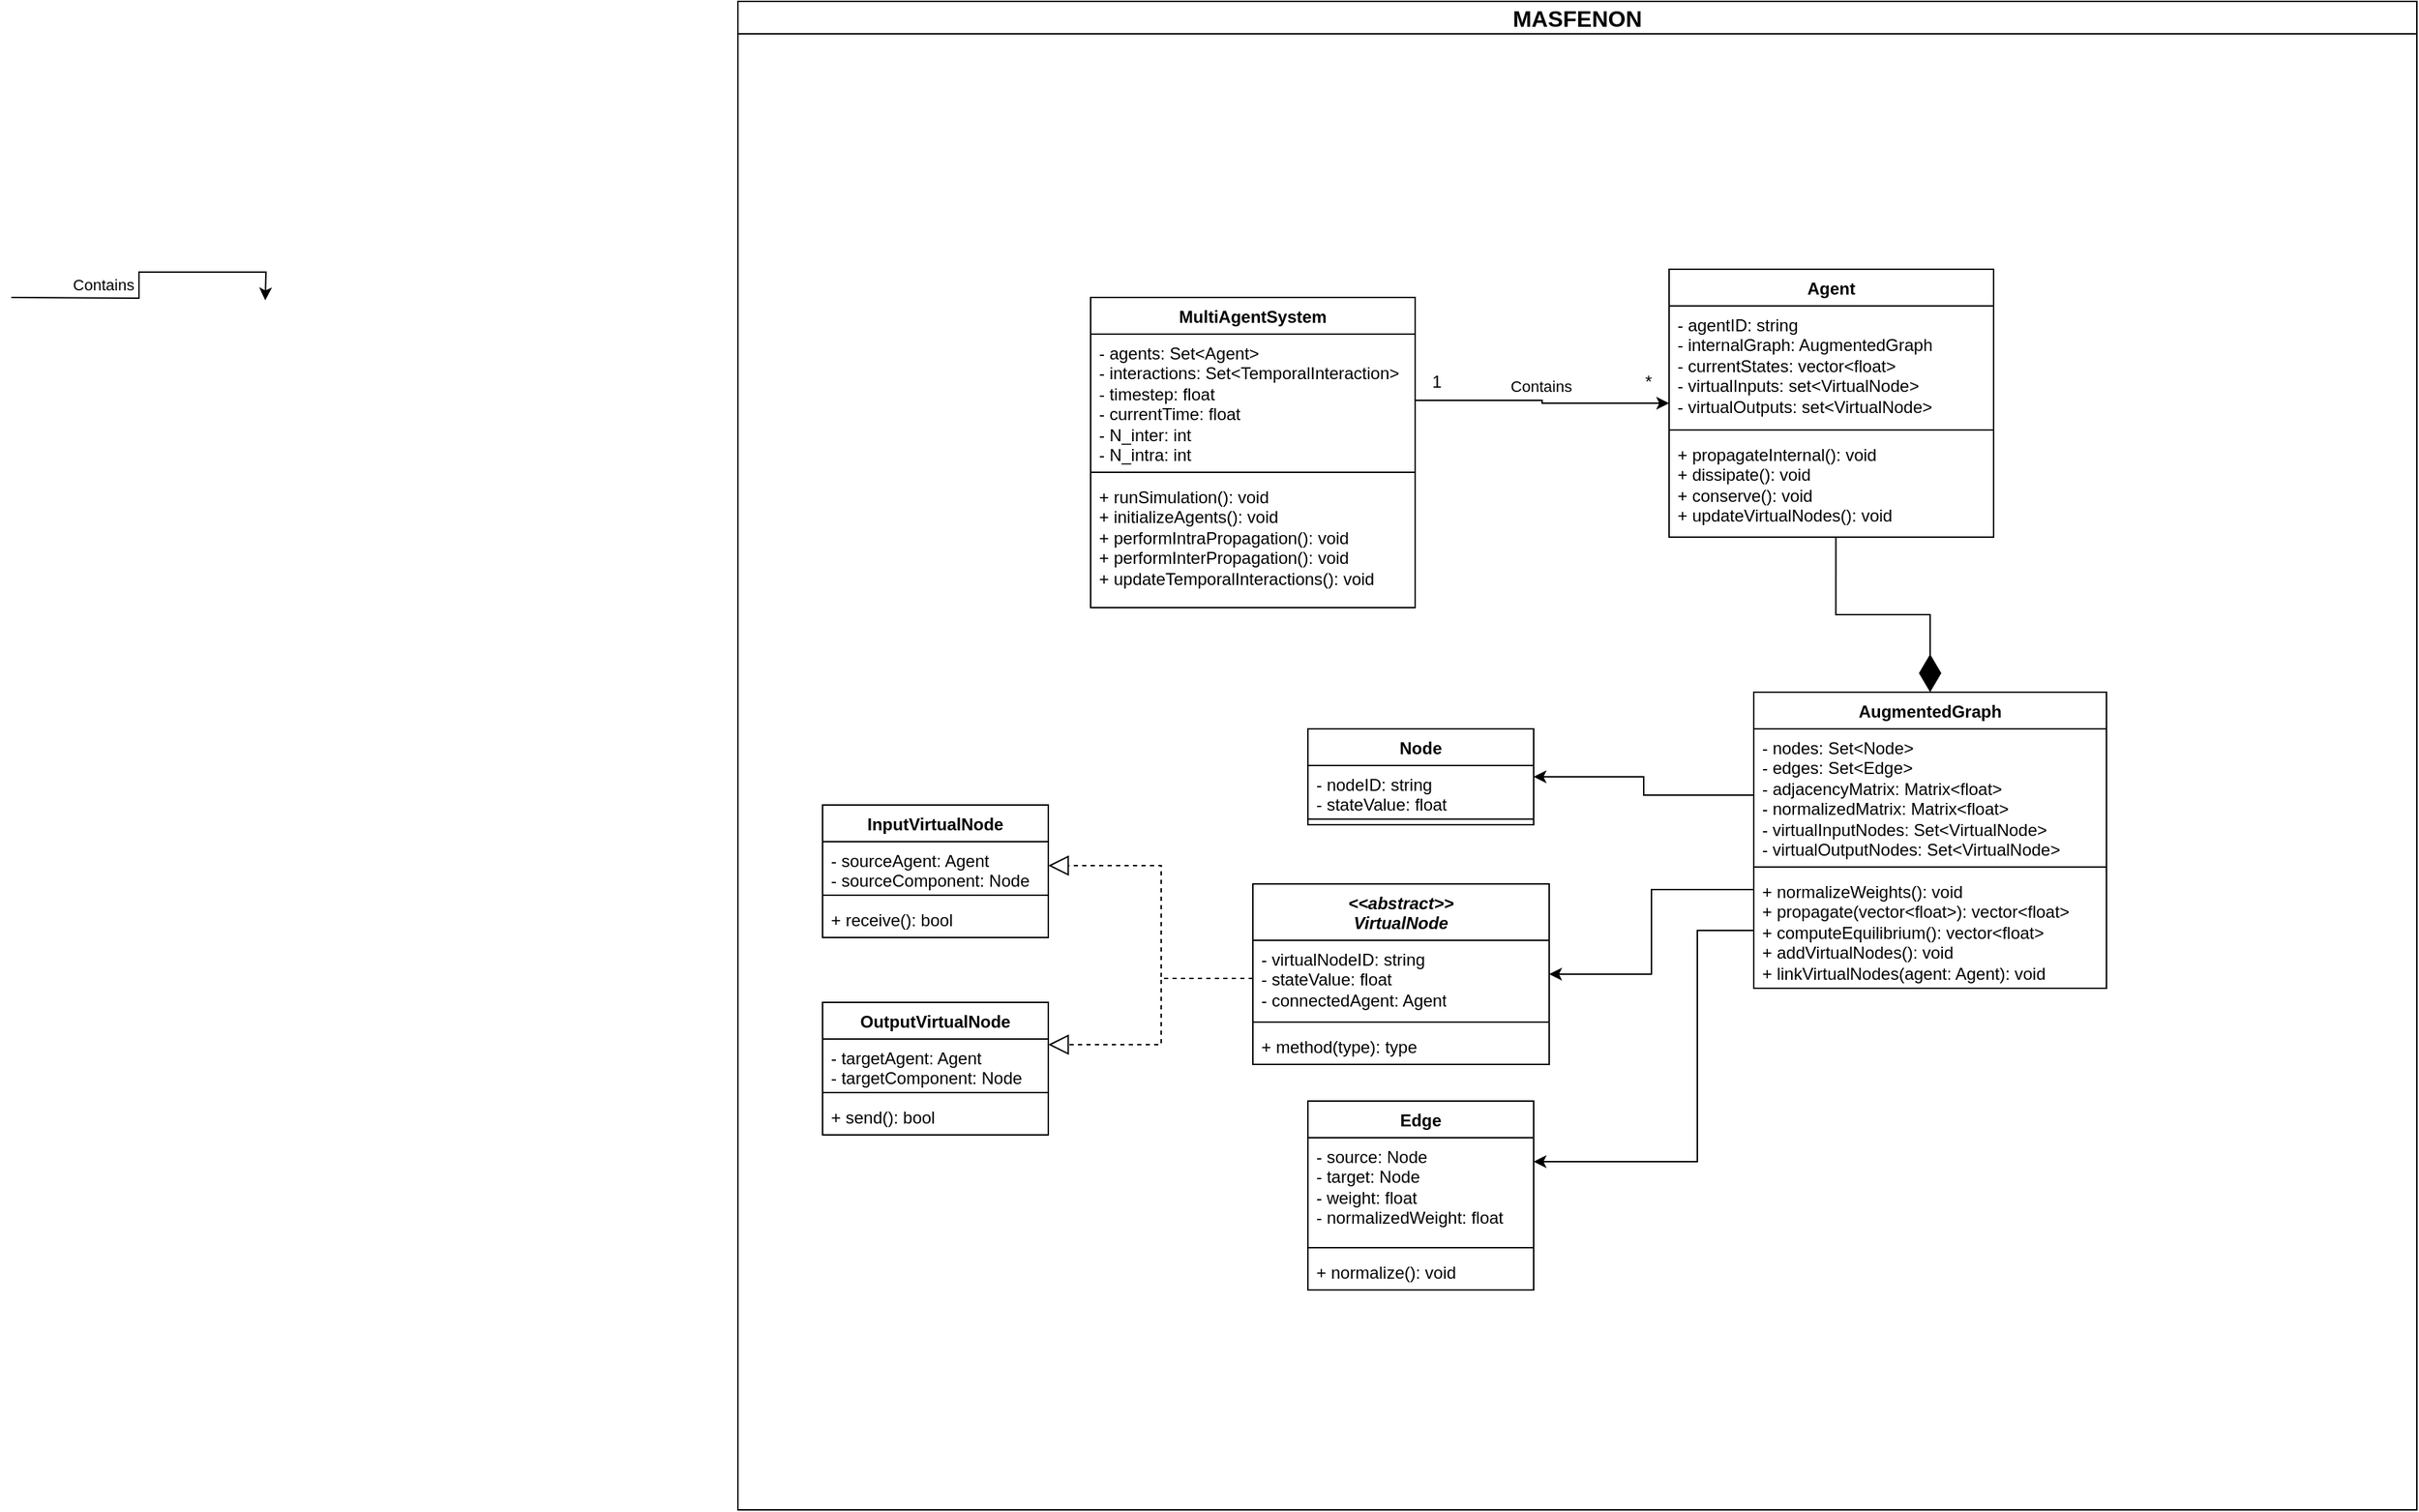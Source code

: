 <mxfile version="28.0.6">
  <diagram name="Page-1" id="b5b7bab2-c9e2-2cf4-8b2a-24fd1a2a6d21">
    <mxGraphModel dx="2302" dy="586" grid="1" gridSize="10" guides="1" tooltips="1" connect="1" arrows="1" fold="1" page="1" pageScale="1" pageWidth="827" pageHeight="1169" background="none" math="0" shadow="0">
      <root>
        <mxCell id="0" />
        <mxCell id="1" parent="0" />
        <mxCell id="A-Axvn4ooI6k1u0fqNma-1" value="MASFENON" style="swimlane;whiteSpace=wrap;html=1;fontSize=16;" parent="1" vertex="1">
          <mxGeometry x="-1070" y="70" width="1190" height="1070" as="geometry" />
        </mxCell>
        <mxCell id="A-Axvn4ooI6k1u0fqNma-2" value="MultiAgentSystem" style="swimlane;fontStyle=1;align=center;verticalAlign=top;childLayout=stackLayout;horizontal=1;startSize=26;horizontalStack=0;resizeParent=1;resizeParentMax=0;resizeLast=0;collapsible=1;marginBottom=0;whiteSpace=wrap;html=1;" parent="A-Axvn4ooI6k1u0fqNma-1" vertex="1">
          <mxGeometry x="250" y="210" width="230" height="220" as="geometry" />
        </mxCell>
        <mxCell id="A-Axvn4ooI6k1u0fqNma-3" value="- agents: Set&amp;lt;Agent&amp;gt;&amp;nbsp;&lt;br&gt;- interactions: Set&amp;lt;TemporalInteraction&amp;gt;&lt;br&gt;- timestep: float&amp;nbsp; &amp;nbsp; &amp;nbsp; &amp;nbsp; &amp;nbsp; &amp;nbsp; &amp;nbsp; &amp;nbsp; &amp;nbsp; &amp;nbsp;&amp;nbsp;&lt;br&gt;- currentTime: float&amp;nbsp; &amp;nbsp; &amp;nbsp; &amp;nbsp; &amp;nbsp; &amp;nbsp; &amp;nbsp;&amp;nbsp;&lt;br&gt;- N_inter: int&lt;br&gt;- N_intra: int&amp;nbsp;" style="text;strokeColor=none;fillColor=none;align=left;verticalAlign=top;spacingLeft=4;spacingRight=4;overflow=hidden;rotatable=0;points=[[0,0.5],[1,0.5]];portConstraint=eastwest;whiteSpace=wrap;html=1;" parent="A-Axvn4ooI6k1u0fqNma-2" vertex="1">
          <mxGeometry y="26" width="230" height="94" as="geometry" />
        </mxCell>
        <mxCell id="A-Axvn4ooI6k1u0fqNma-4" value="" style="line;strokeWidth=1;fillColor=none;align=left;verticalAlign=middle;spacingTop=-1;spacingLeft=3;spacingRight=3;rotatable=0;labelPosition=right;points=[];portConstraint=eastwest;strokeColor=inherit;" parent="A-Axvn4ooI6k1u0fqNma-2" vertex="1">
          <mxGeometry y="120" width="230" height="8" as="geometry" />
        </mxCell>
        <mxCell id="A-Axvn4ooI6k1u0fqNma-5" value="+ runSimulation(): void&lt;br&gt;+ initializeAgents(): void&lt;br&gt;+ performIntraPropagation(): void&lt;br&gt;+ performInterPropagation(): void&lt;br&gt;+ updateTemporalInteractions(): void" style="text;strokeColor=none;fillColor=none;align=left;verticalAlign=top;spacingLeft=4;spacingRight=4;overflow=hidden;rotatable=0;points=[[0,0.5],[1,0.5]];portConstraint=eastwest;whiteSpace=wrap;html=1;" parent="A-Axvn4ooI6k1u0fqNma-2" vertex="1">
          <mxGeometry y="128" width="230" height="92" as="geometry" />
        </mxCell>
        <mxCell id="FGZ0TIpVSBCznY_cjHpT-1" value="Agent" style="swimlane;fontStyle=1;align=center;verticalAlign=top;childLayout=stackLayout;horizontal=1;startSize=26;horizontalStack=0;resizeParent=1;resizeParentMax=0;resizeLast=0;collapsible=1;marginBottom=0;whiteSpace=wrap;html=1;" vertex="1" parent="A-Axvn4ooI6k1u0fqNma-1">
          <mxGeometry x="660" y="190" width="230" height="190" as="geometry" />
        </mxCell>
        <mxCell id="FGZ0TIpVSBCznY_cjHpT-2" value="- agentID: string&lt;br&gt;- internalGraph: AugmentedGraph&lt;br&gt;- currentStates: vector&amp;lt;float&amp;gt;&lt;br&gt;- virtualInputs: set&amp;lt;VirtualNode&amp;gt;&lt;br&gt;- virtualOutputs: set&amp;lt;VirtualNode&amp;gt;" style="text;strokeColor=none;fillColor=none;align=left;verticalAlign=top;spacingLeft=4;spacingRight=4;overflow=hidden;rotatable=0;points=[[0,0.5],[1,0.5]];portConstraint=eastwest;whiteSpace=wrap;html=1;" vertex="1" parent="FGZ0TIpVSBCznY_cjHpT-1">
          <mxGeometry y="26" width="230" height="84" as="geometry" />
        </mxCell>
        <mxCell id="FGZ0TIpVSBCznY_cjHpT-3" value="" style="line;strokeWidth=1;fillColor=none;align=left;verticalAlign=middle;spacingTop=-1;spacingLeft=3;spacingRight=3;rotatable=0;labelPosition=right;points=[];portConstraint=eastwest;strokeColor=inherit;" vertex="1" parent="FGZ0TIpVSBCznY_cjHpT-1">
          <mxGeometry y="110" width="230" height="8" as="geometry" />
        </mxCell>
        <mxCell id="FGZ0TIpVSBCznY_cjHpT-4" value="+ propagateInternal(): void&lt;br&gt;+ dissipate(): void&lt;br&gt;+ conserve(): void&lt;br&gt;+ updateVirtualNodes(): void&amp;nbsp;" style="text;strokeColor=none;fillColor=none;align=left;verticalAlign=top;spacingLeft=4;spacingRight=4;overflow=hidden;rotatable=0;points=[[0,0.5],[1,0.5]];portConstraint=eastwest;whiteSpace=wrap;html=1;" vertex="1" parent="FGZ0TIpVSBCznY_cjHpT-1">
          <mxGeometry y="118" width="230" height="72" as="geometry" />
        </mxCell>
        <mxCell id="FGZ0TIpVSBCznY_cjHpT-6" value="1" style="text;html=1;align=center;verticalAlign=middle;resizable=0;points=[];autosize=1;strokeColor=none;fillColor=none;" vertex="1" parent="A-Axvn4ooI6k1u0fqNma-1">
          <mxGeometry x="480" y="255" width="30" height="30" as="geometry" />
        </mxCell>
        <mxCell id="FGZ0TIpVSBCznY_cjHpT-9" value="AugmentedGraph" style="swimlane;fontStyle=1;align=center;verticalAlign=top;childLayout=stackLayout;horizontal=1;startSize=26;horizontalStack=0;resizeParent=1;resizeParentMax=0;resizeLast=0;collapsible=1;marginBottom=0;whiteSpace=wrap;html=1;" vertex="1" parent="A-Axvn4ooI6k1u0fqNma-1">
          <mxGeometry x="720" y="490" width="250" height="210" as="geometry" />
        </mxCell>
        <mxCell id="FGZ0TIpVSBCznY_cjHpT-10" value="- nodes: Set&amp;lt;Node&amp;gt;&lt;br&gt;- edges: Set&amp;lt;Edge&amp;gt;&lt;br&gt;- adjacencyMatrix: Matrix&amp;lt;float&amp;gt;&lt;br&gt;- normalizedMatrix: Matrix&amp;lt;float&amp;gt;&lt;br&gt;- virtualInputNodes: Set&amp;lt;VirtualNode&amp;gt;&lt;br&gt;- virtualOutputNodes: Set&amp;lt;VirtualNode&amp;gt;&amp;nbsp;" style="text;strokeColor=none;fillColor=none;align=left;verticalAlign=top;spacingLeft=4;spacingRight=4;overflow=hidden;rotatable=0;points=[[0,0.5],[1,0.5]];portConstraint=eastwest;whiteSpace=wrap;html=1;" vertex="1" parent="FGZ0TIpVSBCznY_cjHpT-9">
          <mxGeometry y="26" width="250" height="94" as="geometry" />
        </mxCell>
        <mxCell id="FGZ0TIpVSBCznY_cjHpT-11" value="" style="line;strokeWidth=1;fillColor=none;align=left;verticalAlign=middle;spacingTop=-1;spacingLeft=3;spacingRight=3;rotatable=0;labelPosition=right;points=[];portConstraint=eastwest;strokeColor=inherit;" vertex="1" parent="FGZ0TIpVSBCznY_cjHpT-9">
          <mxGeometry y="120" width="250" height="8" as="geometry" />
        </mxCell>
        <mxCell id="FGZ0TIpVSBCznY_cjHpT-12" value="+ normalizeWeights(): void&lt;br&gt;+ propagate(vector&amp;lt;float&amp;gt;): vector&amp;lt;float&amp;gt;&lt;br&gt;+ computeEquilibrium(): vector&amp;lt;float&amp;gt;&lt;br&gt;+ addVirtualNodes(): void&lt;br&gt;+ linkVirtualNodes(agent: Agent): void" style="text;strokeColor=none;fillColor=none;align=left;verticalAlign=top;spacingLeft=4;spacingRight=4;overflow=hidden;rotatable=0;points=[[0,0.5],[1,0.5]];portConstraint=eastwest;whiteSpace=wrap;html=1;" vertex="1" parent="FGZ0TIpVSBCznY_cjHpT-9">
          <mxGeometry y="128" width="250" height="82" as="geometry" />
        </mxCell>
        <mxCell id="FGZ0TIpVSBCznY_cjHpT-13" value="" style="endArrow=diamondThin;endFill=1;endSize=24;html=1;rounded=0;entryX=0.5;entryY=0;entryDx=0;entryDy=0;exitX=0.514;exitY=1.007;exitDx=0;exitDy=0;exitPerimeter=0;edgeStyle=orthogonalEdgeStyle;" edge="1" parent="A-Axvn4ooI6k1u0fqNma-1" source="FGZ0TIpVSBCznY_cjHpT-4" target="FGZ0TIpVSBCznY_cjHpT-9">
          <mxGeometry width="160" relative="1" as="geometry">
            <mxPoint x="570" y="390" as="sourcePoint" />
            <mxPoint x="730" y="390" as="targetPoint" />
          </mxGeometry>
        </mxCell>
        <mxCell id="FGZ0TIpVSBCznY_cjHpT-14" value="Node" style="swimlane;fontStyle=1;align=center;verticalAlign=top;childLayout=stackLayout;horizontal=1;startSize=26;horizontalStack=0;resizeParent=1;resizeParentMax=0;resizeLast=0;collapsible=1;marginBottom=0;whiteSpace=wrap;html=1;" vertex="1" parent="A-Axvn4ooI6k1u0fqNma-1">
          <mxGeometry x="404" y="516" width="160" height="68" as="geometry" />
        </mxCell>
        <mxCell id="FGZ0TIpVSBCznY_cjHpT-15" value="- nodeID: string&lt;br&gt;- stateValue: float" style="text;strokeColor=none;fillColor=none;align=left;verticalAlign=top;spacingLeft=4;spacingRight=4;overflow=hidden;rotatable=0;points=[[0,0.5],[1,0.5]];portConstraint=eastwest;whiteSpace=wrap;html=1;" vertex="1" parent="FGZ0TIpVSBCznY_cjHpT-14">
          <mxGeometry y="26" width="160" height="34" as="geometry" />
        </mxCell>
        <mxCell id="FGZ0TIpVSBCznY_cjHpT-16" value="" style="line;strokeWidth=1;fillColor=none;align=left;verticalAlign=middle;spacingTop=-1;spacingLeft=3;spacingRight=3;rotatable=0;labelPosition=right;points=[];portConstraint=eastwest;strokeColor=inherit;" vertex="1" parent="FGZ0TIpVSBCznY_cjHpT-14">
          <mxGeometry y="60" width="160" height="8" as="geometry" />
        </mxCell>
        <mxCell id="FGZ0TIpVSBCznY_cjHpT-18" value="&lt;div&gt;&lt;i&gt;&amp;lt;&amp;lt;abstract&amp;gt;&amp;gt;&lt;/i&gt;&lt;/div&gt;&lt;div&gt;&lt;i&gt;VirtualNode&lt;/i&gt;&lt;/div&gt;" style="swimlane;fontStyle=1;align=center;verticalAlign=top;childLayout=stackLayout;horizontal=1;startSize=40;horizontalStack=0;resizeParent=1;resizeParentMax=0;resizeLast=0;collapsible=1;marginBottom=0;whiteSpace=wrap;html=1;" vertex="1" parent="A-Axvn4ooI6k1u0fqNma-1">
          <mxGeometry x="365" y="626" width="210" height="128" as="geometry" />
        </mxCell>
        <mxCell id="FGZ0TIpVSBCznY_cjHpT-19" value="- virtualNodeID: string&lt;br&gt;- stateValue: float&lt;br&gt;- connectedAgent: Agent" style="text;strokeColor=none;fillColor=none;align=left;verticalAlign=top;spacingLeft=4;spacingRight=4;overflow=hidden;rotatable=0;points=[[0,0.5],[1,0.5]];portConstraint=eastwest;whiteSpace=wrap;html=1;" vertex="1" parent="FGZ0TIpVSBCznY_cjHpT-18">
          <mxGeometry y="40" width="210" height="54" as="geometry" />
        </mxCell>
        <mxCell id="FGZ0TIpVSBCznY_cjHpT-20" value="" style="line;strokeWidth=1;fillColor=none;align=left;verticalAlign=middle;spacingTop=-1;spacingLeft=3;spacingRight=3;rotatable=0;labelPosition=right;points=[];portConstraint=eastwest;strokeColor=inherit;" vertex="1" parent="FGZ0TIpVSBCznY_cjHpT-18">
          <mxGeometry y="94" width="210" height="8" as="geometry" />
        </mxCell>
        <mxCell id="FGZ0TIpVSBCznY_cjHpT-21" value="+ method(type): type" style="text;strokeColor=none;fillColor=none;align=left;verticalAlign=top;spacingLeft=4;spacingRight=4;overflow=hidden;rotatable=0;points=[[0,0.5],[1,0.5]];portConstraint=eastwest;whiteSpace=wrap;html=1;" vertex="1" parent="FGZ0TIpVSBCznY_cjHpT-18">
          <mxGeometry y="102" width="210" height="26" as="geometry" />
        </mxCell>
        <mxCell id="FGZ0TIpVSBCznY_cjHpT-22" value="Edge" style="swimlane;fontStyle=1;align=center;verticalAlign=top;childLayout=stackLayout;horizontal=1;startSize=26;horizontalStack=0;resizeParent=1;resizeParentMax=0;resizeLast=0;collapsible=1;marginBottom=0;whiteSpace=wrap;html=1;" vertex="1" parent="A-Axvn4ooI6k1u0fqNma-1">
          <mxGeometry x="404" y="780" width="160" height="134" as="geometry" />
        </mxCell>
        <mxCell id="FGZ0TIpVSBCznY_cjHpT-23" value="- source: Node&lt;br&gt;- target: Node&lt;br&gt;- weight: float&lt;br&gt;- normalizedWeight: float&amp;nbsp;" style="text;strokeColor=none;fillColor=none;align=left;verticalAlign=top;spacingLeft=4;spacingRight=4;overflow=hidden;rotatable=0;points=[[0,0.5],[1,0.5]];portConstraint=eastwest;whiteSpace=wrap;html=1;" vertex="1" parent="FGZ0TIpVSBCznY_cjHpT-22">
          <mxGeometry y="26" width="160" height="74" as="geometry" />
        </mxCell>
        <mxCell id="FGZ0TIpVSBCznY_cjHpT-24" value="" style="line;strokeWidth=1;fillColor=none;align=left;verticalAlign=middle;spacingTop=-1;spacingLeft=3;spacingRight=3;rotatable=0;labelPosition=right;points=[];portConstraint=eastwest;strokeColor=inherit;" vertex="1" parent="FGZ0TIpVSBCznY_cjHpT-22">
          <mxGeometry y="100" width="160" height="8" as="geometry" />
        </mxCell>
        <mxCell id="FGZ0TIpVSBCznY_cjHpT-25" value="+ normalize(): void" style="text;strokeColor=none;fillColor=none;align=left;verticalAlign=top;spacingLeft=4;spacingRight=4;overflow=hidden;rotatable=0;points=[[0,0.5],[1,0.5]];portConstraint=eastwest;whiteSpace=wrap;html=1;" vertex="1" parent="FGZ0TIpVSBCznY_cjHpT-22">
          <mxGeometry y="108" width="160" height="26" as="geometry" />
        </mxCell>
        <mxCell id="FGZ0TIpVSBCznY_cjHpT-26" style="edgeStyle=orthogonalEdgeStyle;rounded=0;orthogonalLoop=1;jettySize=auto;html=1;exitX=0;exitY=0.5;exitDx=0;exitDy=0;" edge="1" parent="A-Axvn4ooI6k1u0fqNma-1" source="FGZ0TIpVSBCznY_cjHpT-10" target="FGZ0TIpVSBCznY_cjHpT-14">
          <mxGeometry relative="1" as="geometry" />
        </mxCell>
        <mxCell id="FGZ0TIpVSBCznY_cjHpT-27" style="edgeStyle=orthogonalEdgeStyle;rounded=0;orthogonalLoop=1;jettySize=auto;html=1;exitX=0;exitY=0.146;exitDx=0;exitDy=0;exitPerimeter=0;" edge="1" parent="A-Axvn4ooI6k1u0fqNma-1" source="FGZ0TIpVSBCznY_cjHpT-12" target="FGZ0TIpVSBCznY_cjHpT-18">
          <mxGeometry relative="1" as="geometry" />
        </mxCell>
        <mxCell id="FGZ0TIpVSBCznY_cjHpT-28" style="edgeStyle=orthogonalEdgeStyle;rounded=0;orthogonalLoop=1;jettySize=auto;html=1;exitX=0;exitY=0.5;exitDx=0;exitDy=0;" edge="1" parent="A-Axvn4ooI6k1u0fqNma-1" source="FGZ0TIpVSBCznY_cjHpT-12" target="FGZ0TIpVSBCznY_cjHpT-22">
          <mxGeometry relative="1" as="geometry">
            <Array as="points">
              <mxPoint x="680" y="659" />
              <mxPoint x="680" y="823" />
            </Array>
          </mxGeometry>
        </mxCell>
        <mxCell id="FGZ0TIpVSBCznY_cjHpT-29" value="InputVirtualNode" style="swimlane;fontStyle=1;align=center;verticalAlign=top;childLayout=stackLayout;horizontal=1;startSize=26;horizontalStack=0;resizeParent=1;resizeParentMax=0;resizeLast=0;collapsible=1;marginBottom=0;whiteSpace=wrap;html=1;" vertex="1" parent="A-Axvn4ooI6k1u0fqNma-1">
          <mxGeometry x="60" y="570" width="160" height="94" as="geometry" />
        </mxCell>
        <mxCell id="FGZ0TIpVSBCznY_cjHpT-30" value="&lt;div&gt;- sourceAgent: Agent&lt;/div&gt;&lt;div&gt;- sourceComponent: Node&lt;/div&gt;" style="text;strokeColor=none;fillColor=none;align=left;verticalAlign=top;spacingLeft=4;spacingRight=4;overflow=hidden;rotatable=0;points=[[0,0.5],[1,0.5]];portConstraint=eastwest;whiteSpace=wrap;html=1;" vertex="1" parent="FGZ0TIpVSBCznY_cjHpT-29">
          <mxGeometry y="26" width="160" height="34" as="geometry" />
        </mxCell>
        <mxCell id="FGZ0TIpVSBCznY_cjHpT-31" value="" style="line;strokeWidth=1;fillColor=none;align=left;verticalAlign=middle;spacingTop=-1;spacingLeft=3;spacingRight=3;rotatable=0;labelPosition=right;points=[];portConstraint=eastwest;strokeColor=inherit;" vertex="1" parent="FGZ0TIpVSBCznY_cjHpT-29">
          <mxGeometry y="60" width="160" height="8" as="geometry" />
        </mxCell>
        <mxCell id="FGZ0TIpVSBCznY_cjHpT-32" value="+ receive(): bool" style="text;strokeColor=none;fillColor=none;align=left;verticalAlign=top;spacingLeft=4;spacingRight=4;overflow=hidden;rotatable=0;points=[[0,0.5],[1,0.5]];portConstraint=eastwest;whiteSpace=wrap;html=1;" vertex="1" parent="FGZ0TIpVSBCznY_cjHpT-29">
          <mxGeometry y="68" width="160" height="26" as="geometry" />
        </mxCell>
        <mxCell id="FGZ0TIpVSBCznY_cjHpT-33" value="" style="endArrow=block;dashed=1;endFill=0;endSize=12;html=1;rounded=0;exitX=0;exitY=0.5;exitDx=0;exitDy=0;edgeStyle=orthogonalEdgeStyle;" edge="1" parent="A-Axvn4ooI6k1u0fqNma-1" source="FGZ0TIpVSBCznY_cjHpT-19" target="FGZ0TIpVSBCznY_cjHpT-29">
          <mxGeometry width="160" relative="1" as="geometry">
            <mxPoint x="180" y="720" as="sourcePoint" />
            <mxPoint x="340" y="720" as="targetPoint" />
            <Array as="points">
              <mxPoint x="300" y="693" />
              <mxPoint x="300" y="613" />
            </Array>
          </mxGeometry>
        </mxCell>
        <mxCell id="FGZ0TIpVSBCznY_cjHpT-34" value="OutputVirtualNode" style="swimlane;fontStyle=1;align=center;verticalAlign=top;childLayout=stackLayout;horizontal=1;startSize=26;horizontalStack=0;resizeParent=1;resizeParentMax=0;resizeLast=0;collapsible=1;marginBottom=0;whiteSpace=wrap;html=1;" vertex="1" parent="A-Axvn4ooI6k1u0fqNma-1">
          <mxGeometry x="60" y="710" width="160" height="94" as="geometry" />
        </mxCell>
        <mxCell id="FGZ0TIpVSBCznY_cjHpT-35" value="&lt;div&gt;- targetAgent: Agent&lt;/div&gt;&lt;div&gt;- targetComponent: Node&lt;/div&gt;" style="text;strokeColor=none;fillColor=none;align=left;verticalAlign=top;spacingLeft=4;spacingRight=4;overflow=hidden;rotatable=0;points=[[0,0.5],[1,0.5]];portConstraint=eastwest;whiteSpace=wrap;html=1;" vertex="1" parent="FGZ0TIpVSBCznY_cjHpT-34">
          <mxGeometry y="26" width="160" height="34" as="geometry" />
        </mxCell>
        <mxCell id="FGZ0TIpVSBCznY_cjHpT-36" value="" style="line;strokeWidth=1;fillColor=none;align=left;verticalAlign=middle;spacingTop=-1;spacingLeft=3;spacingRight=3;rotatable=0;labelPosition=right;points=[];portConstraint=eastwest;strokeColor=inherit;" vertex="1" parent="FGZ0TIpVSBCznY_cjHpT-34">
          <mxGeometry y="60" width="160" height="8" as="geometry" />
        </mxCell>
        <mxCell id="FGZ0TIpVSBCznY_cjHpT-37" value="+ send(): bool" style="text;strokeColor=none;fillColor=none;align=left;verticalAlign=top;spacingLeft=4;spacingRight=4;overflow=hidden;rotatable=0;points=[[0,0.5],[1,0.5]];portConstraint=eastwest;whiteSpace=wrap;html=1;" vertex="1" parent="FGZ0TIpVSBCznY_cjHpT-34">
          <mxGeometry y="68" width="160" height="26" as="geometry" />
        </mxCell>
        <mxCell id="FGZ0TIpVSBCznY_cjHpT-38" value="" style="endArrow=block;dashed=1;endFill=0;endSize=12;html=1;rounded=0;exitX=0;exitY=0.5;exitDx=0;exitDy=0;edgeStyle=orthogonalEdgeStyle;" edge="1" parent="A-Axvn4ooI6k1u0fqNma-1" source="FGZ0TIpVSBCznY_cjHpT-19" target="FGZ0TIpVSBCznY_cjHpT-34">
          <mxGeometry width="160" relative="1" as="geometry">
            <mxPoint x="425" y="820" as="sourcePoint" />
            <mxPoint x="280" y="740" as="targetPoint" />
            <Array as="points">
              <mxPoint x="300" y="693" />
              <mxPoint x="300" y="740" />
            </Array>
          </mxGeometry>
        </mxCell>
        <mxCell id="FGZ0TIpVSBCznY_cjHpT-7" value="*" style="text;html=1;align=center;verticalAlign=middle;resizable=0;points=[];autosize=1;strokeColor=none;fillColor=none;" vertex="1" parent="A-Axvn4ooI6k1u0fqNma-1">
          <mxGeometry x="630" y="255" width="30" height="30" as="geometry" />
        </mxCell>
        <mxCell id="FGZ0TIpVSBCznY_cjHpT-5" style="edgeStyle=orthogonalEdgeStyle;rounded=0;orthogonalLoop=1;jettySize=auto;html=1;exitX=1;exitY=0.5;exitDx=0;exitDy=0;" edge="1" parent="A-Axvn4ooI6k1u0fqNma-1">
          <mxGeometry relative="1" as="geometry">
            <mxPoint x="-515" y="210" as="sourcePoint" />
            <mxPoint x="-335" y="212" as="targetPoint" />
          </mxGeometry>
        </mxCell>
        <mxCell id="FGZ0TIpVSBCznY_cjHpT-8" value="Contains" style="edgeLabel;html=1;align=center;verticalAlign=middle;resizable=0;points=[];" vertex="1" connectable="0" parent="FGZ0TIpVSBCznY_cjHpT-5">
          <mxGeometry x="-0.405" y="4" relative="1" as="geometry">
            <mxPoint y="-6" as="offset" />
          </mxGeometry>
        </mxCell>
        <mxCell id="FGZ0TIpVSBCznY_cjHpT-41" style="edgeStyle=orthogonalEdgeStyle;rounded=0;orthogonalLoop=1;jettySize=auto;html=1;exitX=1;exitY=0.5;exitDx=0;exitDy=0;" edge="1" parent="A-Axvn4ooI6k1u0fqNma-1" source="A-Axvn4ooI6k1u0fqNma-3" target="FGZ0TIpVSBCznY_cjHpT-1">
          <mxGeometry relative="1" as="geometry" />
        </mxCell>
        <mxCell id="FGZ0TIpVSBCznY_cjHpT-43" value="Contains" style="edgeLabel;html=1;align=center;verticalAlign=middle;resizable=0;points=[];" vertex="1" connectable="0" parent="FGZ0TIpVSBCznY_cjHpT-41">
          <mxGeometry x="-0.02" y="1" relative="1" as="geometry">
            <mxPoint y="-9" as="offset" />
          </mxGeometry>
        </mxCell>
      </root>
    </mxGraphModel>
  </diagram>
</mxfile>
